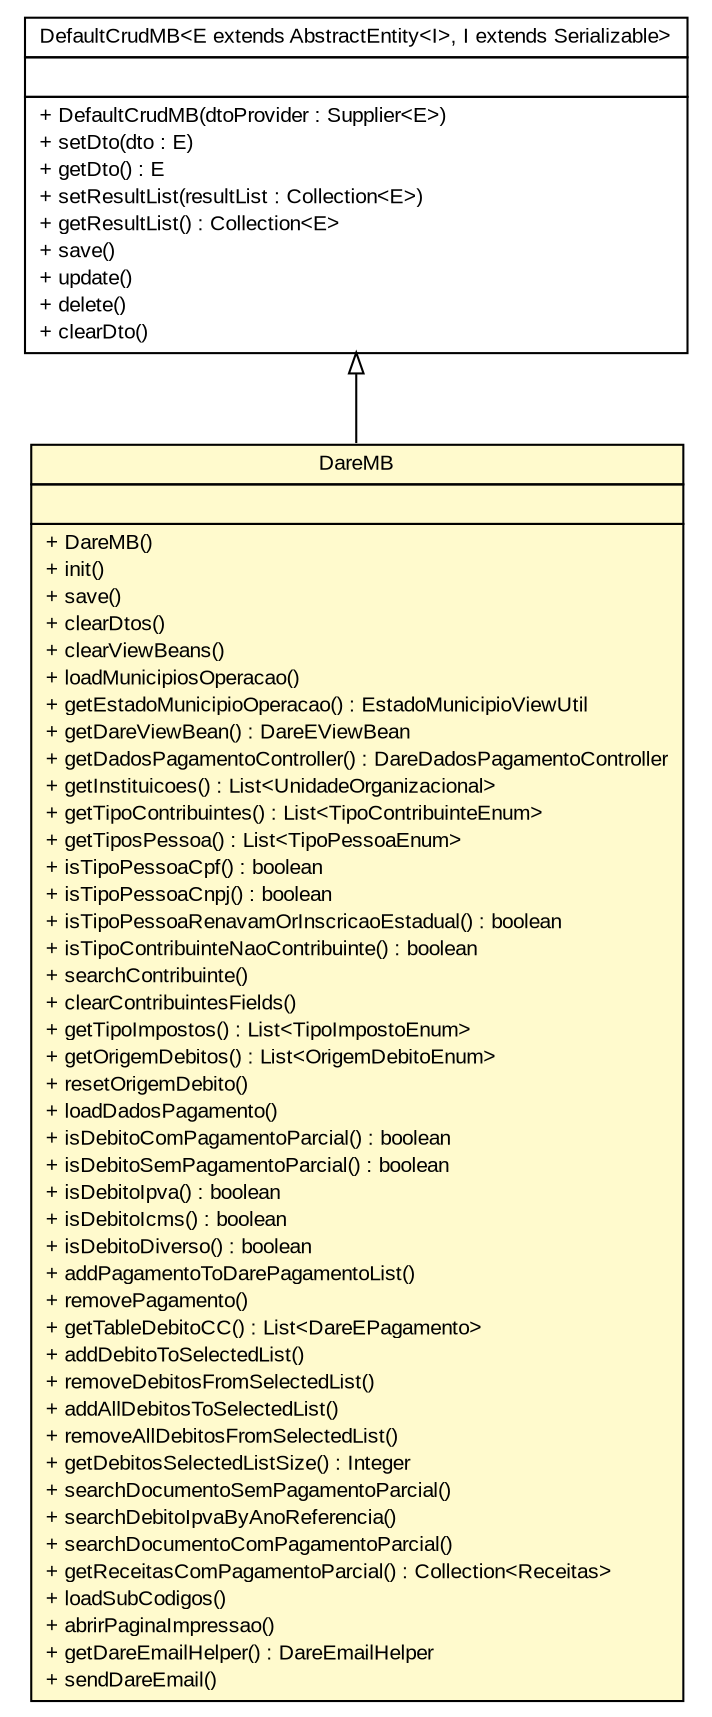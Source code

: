 #!/usr/local/bin/dot
#
# Class diagram 
# Generated by UMLGraph version R5_6 (http://www.umlgraph.org/)
#

digraph G {
	edge [fontname="arial",fontsize=10,labelfontname="arial",labelfontsize=10];
	node [fontname="arial",fontsize=10,shape=plaintext];
	nodesep=0.25;
	ranksep=0.5;
	// br.gov.to.sefaz.presentation.managedbean.impl.DefaultCrudMB<E extends br.gov.to.sefaz.persistence.entity.AbstractEntity<I>, I extends java.io.Serializable>
	c452529 [label=<<table title="br.gov.to.sefaz.presentation.managedbean.impl.DefaultCrudMB" border="0" cellborder="1" cellspacing="0" cellpadding="2" port="p" href="../../../presentation/managedbean/impl/DefaultCrudMB.html">
		<tr><td><table border="0" cellspacing="0" cellpadding="1">
<tr><td align="center" balign="center"> DefaultCrudMB&lt;E extends AbstractEntity&lt;I&gt;, I extends Serializable&gt; </td></tr>
		</table></td></tr>
		<tr><td><table border="0" cellspacing="0" cellpadding="1">
<tr><td align="left" balign="left">  </td></tr>
		</table></td></tr>
		<tr><td><table border="0" cellspacing="0" cellpadding="1">
<tr><td align="left" balign="left"> + DefaultCrudMB(dtoProvider : Supplier&lt;E&gt;) </td></tr>
<tr><td align="left" balign="left"> + setDto(dto : E) </td></tr>
<tr><td align="left" balign="left"> + getDto() : E </td></tr>
<tr><td align="left" balign="left"> + setResultList(resultList : Collection&lt;E&gt;) </td></tr>
<tr><td align="left" balign="left"> + getResultList() : Collection&lt;E&gt; </td></tr>
<tr><td align="left" balign="left"> + save() </td></tr>
<tr><td align="left" balign="left"> + update() </td></tr>
<tr><td align="left" balign="left"> + delete() </td></tr>
<tr><td align="left" balign="left"> + clearDto() </td></tr>
		</table></td></tr>
		</table>>, URL="../../../presentation/managedbean/impl/DefaultCrudMB.html", fontname="arial", fontcolor="black", fontsize=10.0];
	// br.gov.to.sefaz.arr.parametros.managedbean.DareMB
	c452986 [label=<<table title="br.gov.to.sefaz.arr.parametros.managedbean.DareMB" border="0" cellborder="1" cellspacing="0" cellpadding="2" port="p" bgcolor="lemonChiffon" href="./DareMB.html">
		<tr><td><table border="0" cellspacing="0" cellpadding="1">
<tr><td align="center" balign="center"> DareMB </td></tr>
		</table></td></tr>
		<tr><td><table border="0" cellspacing="0" cellpadding="1">
<tr><td align="left" balign="left">  </td></tr>
		</table></td></tr>
		<tr><td><table border="0" cellspacing="0" cellpadding="1">
<tr><td align="left" balign="left"> + DareMB() </td></tr>
<tr><td align="left" balign="left"> + init() </td></tr>
<tr><td align="left" balign="left"> + save() </td></tr>
<tr><td align="left" balign="left"> + clearDtos() </td></tr>
<tr><td align="left" balign="left"> + clearViewBeans() </td></tr>
<tr><td align="left" balign="left"> + loadMunicipiosOperacao() </td></tr>
<tr><td align="left" balign="left"> + getEstadoMunicipioOperacao() : EstadoMunicipioViewUtil </td></tr>
<tr><td align="left" balign="left"> + getDareViewBean() : DareEViewBean </td></tr>
<tr><td align="left" balign="left"> + getDadosPagamentoController() : DareDadosPagamentoController </td></tr>
<tr><td align="left" balign="left"> + getInstituicoes() : List&lt;UnidadeOrganizacional&gt; </td></tr>
<tr><td align="left" balign="left"> + getTipoContribuintes() : List&lt;TipoContribuinteEnum&gt; </td></tr>
<tr><td align="left" balign="left"> + getTiposPessoa() : List&lt;TipoPessoaEnum&gt; </td></tr>
<tr><td align="left" balign="left"> + isTipoPessoaCpf() : boolean </td></tr>
<tr><td align="left" balign="left"> + isTipoPessoaCnpj() : boolean </td></tr>
<tr><td align="left" balign="left"> + isTipoPessoaRenavamOrInscricaoEstadual() : boolean </td></tr>
<tr><td align="left" balign="left"> + isTipoContribuinteNaoContribuinte() : boolean </td></tr>
<tr><td align="left" balign="left"> + searchContribuinte() </td></tr>
<tr><td align="left" balign="left"> + clearContribuintesFields() </td></tr>
<tr><td align="left" balign="left"> + getTipoImpostos() : List&lt;TipoImpostoEnum&gt; </td></tr>
<tr><td align="left" balign="left"> + getOrigemDebitos() : List&lt;OrigemDebitoEnum&gt; </td></tr>
<tr><td align="left" balign="left"> + resetOrigemDebito() </td></tr>
<tr><td align="left" balign="left"> + loadDadosPagamento() </td></tr>
<tr><td align="left" balign="left"> + isDebitoComPagamentoParcial() : boolean </td></tr>
<tr><td align="left" balign="left"> + isDebitoSemPagamentoParcial() : boolean </td></tr>
<tr><td align="left" balign="left"> + isDebitoIpva() : boolean </td></tr>
<tr><td align="left" balign="left"> + isDebitoIcms() : boolean </td></tr>
<tr><td align="left" balign="left"> + isDebitoDiverso() : boolean </td></tr>
<tr><td align="left" balign="left"> + addPagamentoToDarePagamentoList() </td></tr>
<tr><td align="left" balign="left"> + removePagamento() </td></tr>
<tr><td align="left" balign="left"> + getTableDebitoCC() : List&lt;DareEPagamento&gt; </td></tr>
<tr><td align="left" balign="left"> + addDebitoToSelectedList() </td></tr>
<tr><td align="left" balign="left"> + removeDebitosFromSelectedList() </td></tr>
<tr><td align="left" balign="left"> + addAllDebitosToSelectedList() </td></tr>
<tr><td align="left" balign="left"> + removeAllDebitosFromSelectedList() </td></tr>
<tr><td align="left" balign="left"> + getDebitosSelectedListSize() : Integer </td></tr>
<tr><td align="left" balign="left"> + searchDocumentoSemPagamentoParcial() </td></tr>
<tr><td align="left" balign="left"> + searchDebitoIpvaByAnoReferencia() </td></tr>
<tr><td align="left" balign="left"> + searchDocumentoComPagamentoParcial() </td></tr>
<tr><td align="left" balign="left"> + getReceitasComPagamentoParcial() : Collection&lt;Receitas&gt; </td></tr>
<tr><td align="left" balign="left"> + loadSubCodigos() </td></tr>
<tr><td align="left" balign="left"> + abrirPaginaImpressao() </td></tr>
<tr><td align="left" balign="left"> + getDareEmailHelper() : DareEmailHelper </td></tr>
<tr><td align="left" balign="left"> + sendDareEmail() </td></tr>
		</table></td></tr>
		</table>>, URL="./DareMB.html", fontname="arial", fontcolor="black", fontsize=10.0];
	//br.gov.to.sefaz.arr.parametros.managedbean.DareMB extends br.gov.to.sefaz.presentation.managedbean.impl.DefaultCrudMB<br.gov.to.sefaz.arr.persistence.entity.Dare, java.lang.Long>
	c452529:p -> c452986:p [dir=back,arrowtail=empty];
}

